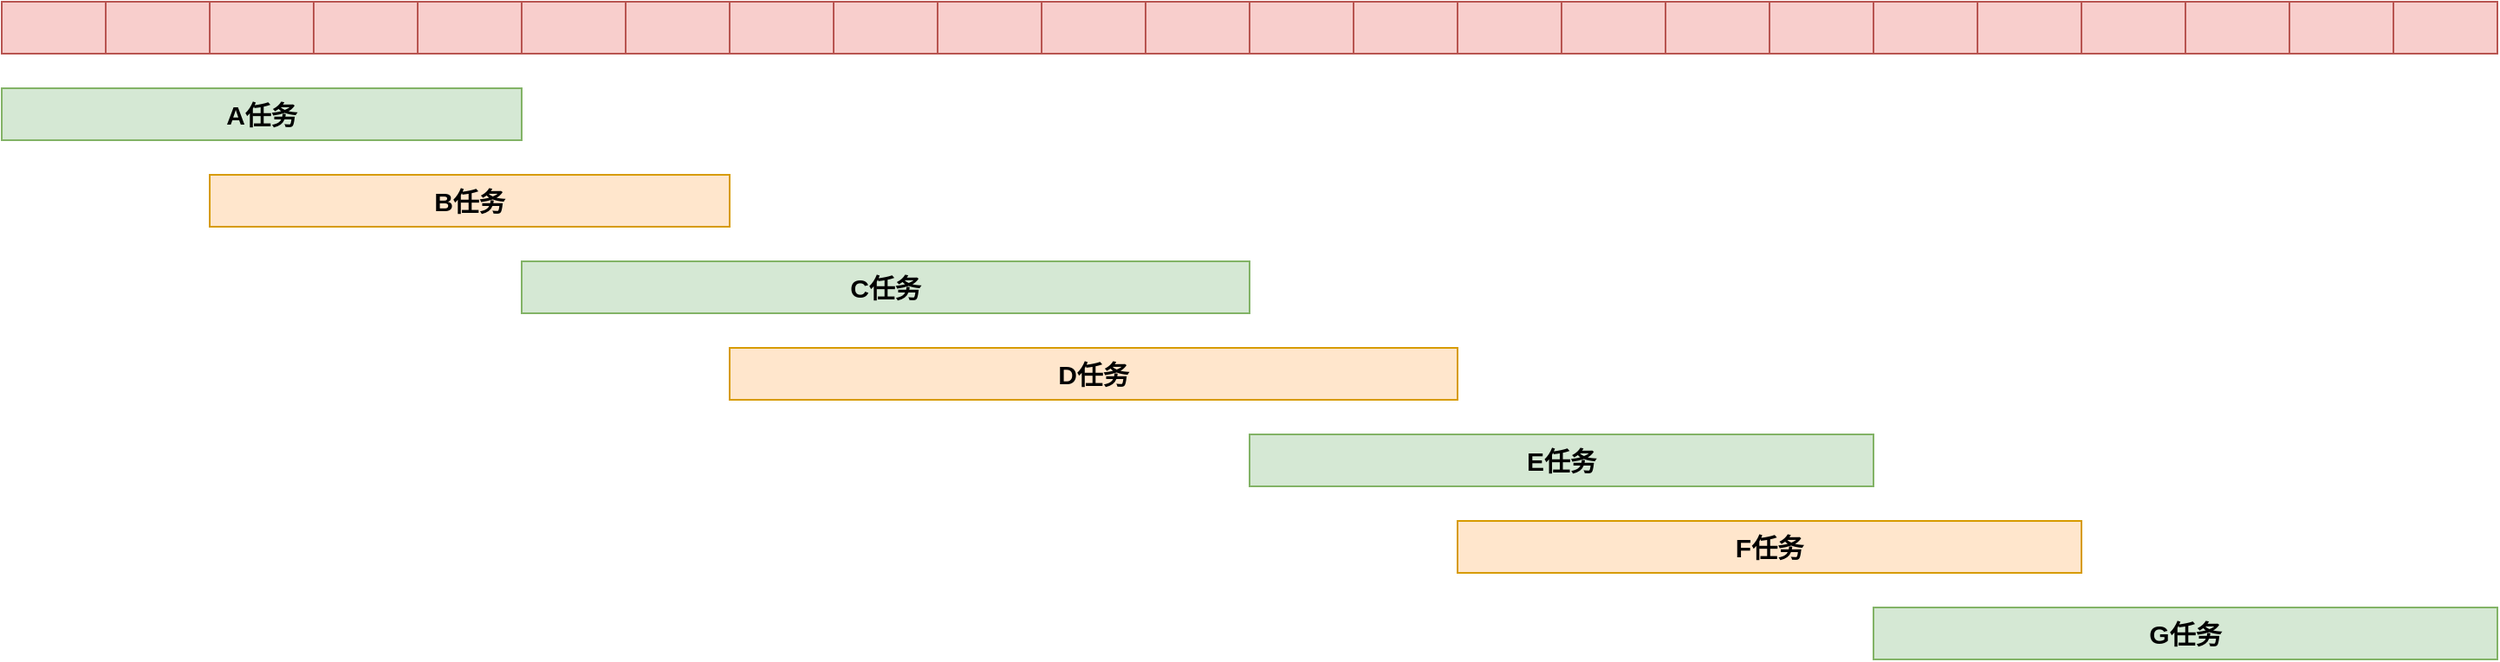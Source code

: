 <mxfile version="11.1.1" type="device"><diagram id="51NlDsz7VwTdxShJDylp" name="第 1 页"><mxGraphModel dx="1810" dy="1363" grid="1" gridSize="10" guides="1" tooltips="1" connect="1" arrows="1" fold="1" page="1" pageScale="1" pageWidth="827" pageHeight="1169" math="0" shadow="0"><root><mxCell id="0"/><mxCell id="1" parent="0"/><mxCell id="EG2fDo862ytXKSD7E8Ik-1" value="" style="rounded=0;whiteSpace=wrap;html=1;fillColor=#f8cecc;strokeColor=#b85450;" vertex="1" parent="1"><mxGeometry x="60" y="130" width="60" height="30" as="geometry"/></mxCell><mxCell id="EG2fDo862ytXKSD7E8Ik-3" value="" style="rounded=0;whiteSpace=wrap;html=1;fillColor=#f8cecc;strokeColor=#b85450;" vertex="1" parent="1"><mxGeometry x="120" y="130" width="60" height="30" as="geometry"/></mxCell><mxCell id="EG2fDo862ytXKSD7E8Ik-4" value="" style="rounded=0;whiteSpace=wrap;html=1;fillColor=#f8cecc;strokeColor=#b85450;" vertex="1" parent="1"><mxGeometry x="180" y="130" width="60" height="30" as="geometry"/></mxCell><mxCell id="EG2fDo862ytXKSD7E8Ik-5" value="" style="rounded=0;whiteSpace=wrap;html=1;fillColor=#f8cecc;strokeColor=#b85450;" vertex="1" parent="1"><mxGeometry x="240" y="130" width="60" height="30" as="geometry"/></mxCell><mxCell id="EG2fDo862ytXKSD7E8Ik-6" value="" style="rounded=0;whiteSpace=wrap;html=1;fillColor=#f8cecc;strokeColor=#b85450;" vertex="1" parent="1"><mxGeometry x="300" y="130" width="60" height="30" as="geometry"/></mxCell><mxCell id="EG2fDo862ytXKSD7E8Ik-7" value="" style="rounded=0;whiteSpace=wrap;html=1;fillColor=#f8cecc;strokeColor=#b85450;" vertex="1" parent="1"><mxGeometry x="360" y="130" width="60" height="30" as="geometry"/></mxCell><mxCell id="EG2fDo862ytXKSD7E8Ik-8" value="" style="rounded=0;whiteSpace=wrap;html=1;fillColor=#f8cecc;strokeColor=#b85450;" vertex="1" parent="1"><mxGeometry x="420" y="130" width="60" height="30" as="geometry"/></mxCell><mxCell id="EG2fDo862ytXKSD7E8Ik-9" value="" style="rounded=0;whiteSpace=wrap;html=1;fillColor=#f8cecc;strokeColor=#b85450;" vertex="1" parent="1"><mxGeometry x="480" y="130" width="60" height="30" as="geometry"/></mxCell><mxCell id="EG2fDo862ytXKSD7E8Ik-10" value="" style="rounded=0;whiteSpace=wrap;html=1;fillColor=#f8cecc;strokeColor=#b85450;" vertex="1" parent="1"><mxGeometry x="540" y="130" width="60" height="30" as="geometry"/></mxCell><mxCell id="EG2fDo862ytXKSD7E8Ik-11" value="" style="rounded=0;whiteSpace=wrap;html=1;fillColor=#f8cecc;strokeColor=#b85450;" vertex="1" parent="1"><mxGeometry x="600" y="130" width="60" height="30" as="geometry"/></mxCell><mxCell id="EG2fDo862ytXKSD7E8Ik-12" value="" style="rounded=0;whiteSpace=wrap;html=1;fillColor=#f8cecc;strokeColor=#b85450;" vertex="1" parent="1"><mxGeometry x="660" y="130" width="60" height="30" as="geometry"/></mxCell><mxCell id="EG2fDo862ytXKSD7E8Ik-13" value="" style="rounded=0;whiteSpace=wrap;html=1;fillColor=#f8cecc;strokeColor=#b85450;" vertex="1" parent="1"><mxGeometry x="720" y="130" width="60" height="30" as="geometry"/></mxCell><mxCell id="EG2fDo862ytXKSD7E8Ik-14" value="" style="rounded=0;whiteSpace=wrap;html=1;fillColor=#f8cecc;strokeColor=#b85450;" vertex="1" parent="1"><mxGeometry x="780" y="130" width="60" height="30" as="geometry"/></mxCell><mxCell id="EG2fDo862ytXKSD7E8Ik-15" value="" style="rounded=0;whiteSpace=wrap;html=1;fillColor=#f8cecc;strokeColor=#b85450;" vertex="1" parent="1"><mxGeometry x="840" y="130" width="60" height="30" as="geometry"/></mxCell><mxCell id="EG2fDo862ytXKSD7E8Ik-16" value="" style="rounded=0;whiteSpace=wrap;html=1;fillColor=#f8cecc;strokeColor=#b85450;" vertex="1" parent="1"><mxGeometry x="900" y="130" width="60" height="30" as="geometry"/></mxCell><mxCell id="EG2fDo862ytXKSD7E8Ik-17" value="" style="rounded=0;whiteSpace=wrap;html=1;fillColor=#f8cecc;strokeColor=#b85450;" vertex="1" parent="1"><mxGeometry x="960" y="130" width="60" height="30" as="geometry"/></mxCell><mxCell id="EG2fDo862ytXKSD7E8Ik-18" value="" style="rounded=0;whiteSpace=wrap;html=1;fillColor=#f8cecc;strokeColor=#b85450;" vertex="1" parent="1"><mxGeometry x="1020" y="130" width="60" height="30" as="geometry"/></mxCell><mxCell id="EG2fDo862ytXKSD7E8Ik-19" value="" style="rounded=0;whiteSpace=wrap;html=1;fillColor=#f8cecc;strokeColor=#b85450;" vertex="1" parent="1"><mxGeometry x="1080" y="130" width="60" height="30" as="geometry"/></mxCell><mxCell id="EG2fDo862ytXKSD7E8Ik-20" value="" style="rounded=0;whiteSpace=wrap;html=1;fillColor=#f8cecc;strokeColor=#b85450;" vertex="1" parent="1"><mxGeometry x="1140" y="130" width="60" height="30" as="geometry"/></mxCell><mxCell id="EG2fDo862ytXKSD7E8Ik-21" value="" style="rounded=0;whiteSpace=wrap;html=1;fillColor=#f8cecc;strokeColor=#b85450;" vertex="1" parent="1"><mxGeometry x="1200" y="130" width="60" height="30" as="geometry"/></mxCell><mxCell id="EG2fDo862ytXKSD7E8Ik-22" value="" style="rounded=0;whiteSpace=wrap;html=1;fillColor=#f8cecc;strokeColor=#b85450;" vertex="1" parent="1"><mxGeometry x="1260" y="130" width="60" height="30" as="geometry"/></mxCell><mxCell id="EG2fDo862ytXKSD7E8Ik-23" value="" style="rounded=0;whiteSpace=wrap;html=1;fillColor=#f8cecc;strokeColor=#b85450;" vertex="1" parent="1"><mxGeometry x="1320" y="130" width="60" height="30" as="geometry"/></mxCell><mxCell id="EG2fDo862ytXKSD7E8Ik-24" value="" style="rounded=0;whiteSpace=wrap;html=1;fillColor=#f8cecc;strokeColor=#b85450;" vertex="1" parent="1"><mxGeometry x="1380" y="130" width="60" height="30" as="geometry"/></mxCell><mxCell id="EG2fDo862ytXKSD7E8Ik-25" value="" style="rounded=0;whiteSpace=wrap;html=1;fillColor=#f8cecc;strokeColor=#b85450;" vertex="1" parent="1"><mxGeometry x="1440" y="130" width="60" height="30" as="geometry"/></mxCell><mxCell id="EG2fDo862ytXKSD7E8Ik-26" value="&lt;font style=&quot;font-size: 15px;&quot;&gt;A任务&lt;/font&gt;" style="rounded=0;whiteSpace=wrap;html=1;fillColor=#d5e8d4;strokeColor=#82b366;fontStyle=1;fontSize=15;" vertex="1" parent="1"><mxGeometry x="60" y="180" width="300" height="30" as="geometry"/></mxCell><mxCell id="EG2fDo862ytXKSD7E8Ik-27" value="&lt;font style=&quot;font-size: 15px;&quot;&gt;B任务&lt;/font&gt;" style="rounded=0;whiteSpace=wrap;html=1;fillColor=#ffe6cc;strokeColor=#d79b00;fontStyle=1;fontSize=15;" vertex="1" parent="1"><mxGeometry x="180" y="230" width="300" height="30" as="geometry"/></mxCell><mxCell id="EG2fDo862ytXKSD7E8Ik-28" value="&lt;font style=&quot;font-size: 15px&quot;&gt;C任务&lt;/font&gt;" style="rounded=0;whiteSpace=wrap;html=1;fillColor=#d5e8d4;strokeColor=#82b366;fontStyle=1;fontSize=15;" vertex="1" parent="1"><mxGeometry x="360" y="280" width="420" height="30" as="geometry"/></mxCell><mxCell id="EG2fDo862ytXKSD7E8Ik-29" value="&lt;font style=&quot;font-size: 15px&quot;&gt;D任务&lt;/font&gt;" style="rounded=0;whiteSpace=wrap;html=1;fillColor=#ffe6cc;strokeColor=#d79b00;fontStyle=1;fontSize=15;" vertex="1" parent="1"><mxGeometry x="480" y="330" width="420" height="30" as="geometry"/></mxCell><mxCell id="EG2fDo862ytXKSD7E8Ik-36" value="&lt;font style=&quot;font-size: 15px&quot;&gt;E任务&lt;/font&gt;" style="rounded=0;whiteSpace=wrap;html=1;fillColor=#d5e8d4;strokeColor=#82b366;fontStyle=1;fontSize=15;" vertex="1" parent="1"><mxGeometry x="780" y="380" width="360" height="30" as="geometry"/></mxCell><mxCell id="EG2fDo862ytXKSD7E8Ik-37" value="&lt;font style=&quot;font-size: 15px&quot;&gt;F任务&lt;/font&gt;" style="rounded=0;whiteSpace=wrap;html=1;fillColor=#ffe6cc;strokeColor=#d79b00;fontStyle=1;fontSize=15;" vertex="1" parent="1"><mxGeometry x="900" y="430" width="360" height="30" as="geometry"/></mxCell><mxCell id="EG2fDo862ytXKSD7E8Ik-38" value="&lt;font style=&quot;font-size: 15px&quot;&gt;G任务&lt;/font&gt;" style="rounded=0;whiteSpace=wrap;html=1;fillColor=#d5e8d4;strokeColor=#82b366;fontStyle=1;fontSize=15;" vertex="1" parent="1"><mxGeometry x="1140" y="480" width="360" height="30" as="geometry"/></mxCell></root></mxGraphModel></diagram></mxfile>